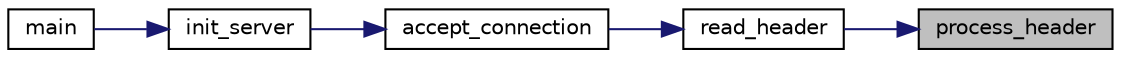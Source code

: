 digraph "process_header"
{
 // LATEX_PDF_SIZE
  edge [fontname="Helvetica",fontsize="10",labelfontname="Helvetica",labelfontsize="10"];
  node [fontname="Helvetica",fontsize="10",shape=record];
  rankdir="RL";
  Node1 [label="process_header",height=0.2,width=0.4,color="black", fillcolor="grey75", style="filled", fontcolor="black",tooltip=" "];
  Node1 -> Node2 [dir="back",color="midnightblue",fontsize="10",style="solid",fontname="Helvetica"];
  Node2 [label="read_header",height=0.2,width=0.4,color="black", fillcolor="white", style="filled",URL="$get__data_8c.html#a764b554b18055697e4032f0a173185e4",tooltip="Waits a header in 'sockfd', reads it and processes it."];
  Node2 -> Node3 [dir="back",color="midnightblue",fontsize="10",style="solid",fontname="Helvetica"];
  Node3 [label="accept_connection",height=0.2,width=0.4,color="black", fillcolor="white", style="filled",URL="$network_2server_8c.html#a873dc571b495b7da48951acc844a7b0b",tooltip=" "];
  Node3 -> Node4 [dir="back",color="midnightblue",fontsize="10",style="solid",fontname="Helvetica"];
  Node4 [label="init_server",height=0.2,width=0.4,color="black", fillcolor="white", style="filled",URL="$network_2server_8c.html#ad7de155004abd1b0a8577003348ba464",tooltip="Launches a server instance, connected to the peer-to-peer network 'hostname'."];
  Node4 -> Node5 [dir="back",color="midnightblue",fontsize="10",style="solid",fontname="Helvetica"];
  Node5 [label="main",height=0.2,width=0.4,color="black", fillcolor="white", style="filled",URL="$server_8c.html#ae66f6b31b5ad750f1fe042a706a4e3d4",tooltip=" "];
}

